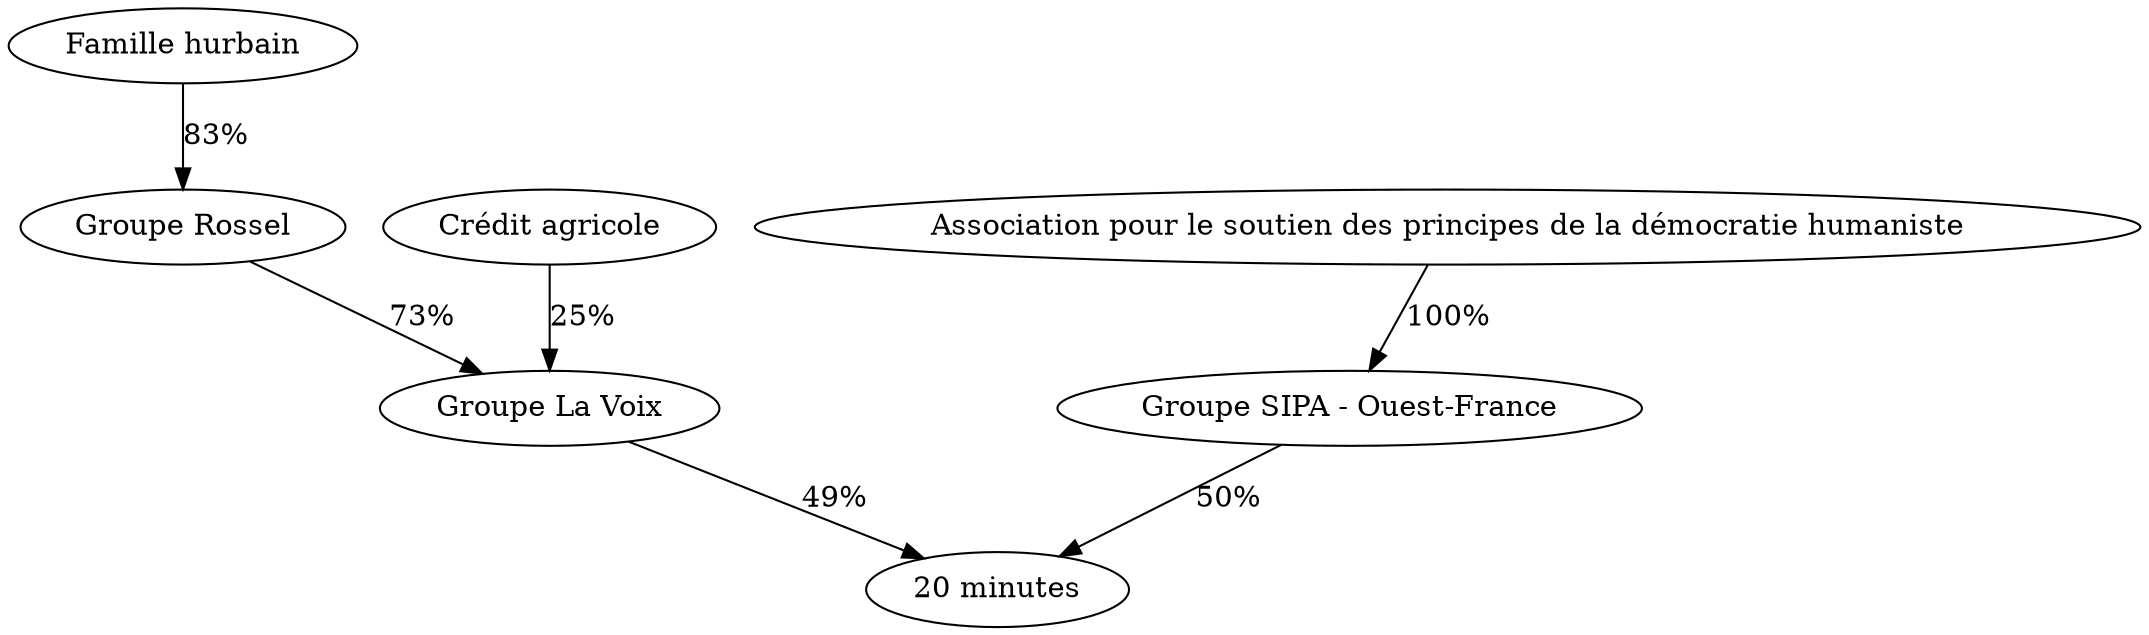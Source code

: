 digraph G {
  "Groupe SIPA - Ouest-France" -> "20 minutes" [label="50%"];
  "Association pour le soutien des principes de la démocratie humaniste" -> "Groupe SIPA - Ouest-France" [label="100%"];
  "Groupe La Voix" -> "20 minutes" [label="49%"];
  "Groupe Rossel" -> "Groupe La Voix" [label="73%"];
  "Famille hurbain" -> "Groupe Rossel" [label="83%"];
  "Crédit agricole" -> "Groupe La Voix" [label="25%"];
}